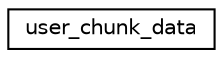 digraph "Graphical Class Hierarchy"
{
 // INTERACTIVE_SVG=YES
  edge [fontname="Helvetica",fontsize="10",labelfontname="Helvetica",labelfontsize="10"];
  node [fontname="Helvetica",fontsize="10",shape=record];
  rankdir="LR";
  Node0 [label="user_chunk_data",height=0.2,width=0.4,color="black", fillcolor="white", style="filled",URL="$structuser__chunk__data.html"];
}
